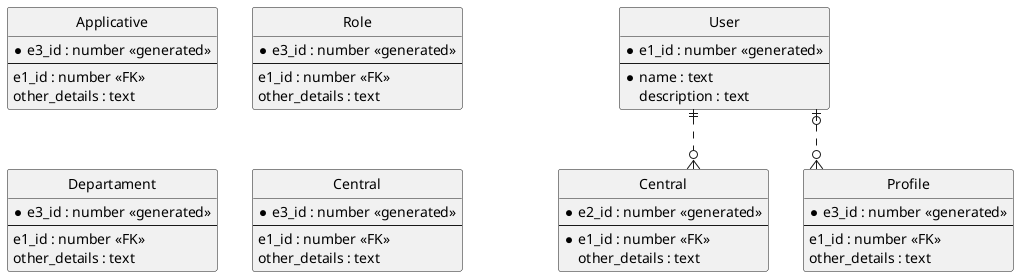@startuml

' hide the spot
hide circle

' avoid problems with angled crows feet
skinparam linetype ortho

entity "User" as e01 {
  *e1_id : number <<generated>>
  --
  *name : text
  description : text
}

entity "Central" as e02 {
  *e2_id : number <<generated>>
  --
  *e1_id : number <<FK>>
  other_details : text
}

entity "Profile" as e03 {
  *e3_id : number <<generated>>
  --
  e1_id : number <<FK>>
  other_details : text
}

entity "Applicative" as e04 {
  *e3_id : number <<generated>>
  --
  e1_id : number <<FK>>
  other_details : text
}
entity "Role" as e05 {
  *e3_id : number <<generated>>
  --
  e1_id : number <<FK>>
  other_details : text
}
entity "Departament" as e06 {
  *e3_id : number <<generated>>
  --
  e1_id : number <<FK>>
  other_details : text
}
entity "Central" as e07 {
  *e3_id : number <<generated>>
  --
  e1_id : number <<FK>>
  other_details : text
}

e01 ||..o{ e02
e01 |o..o{ e03

@enduml
